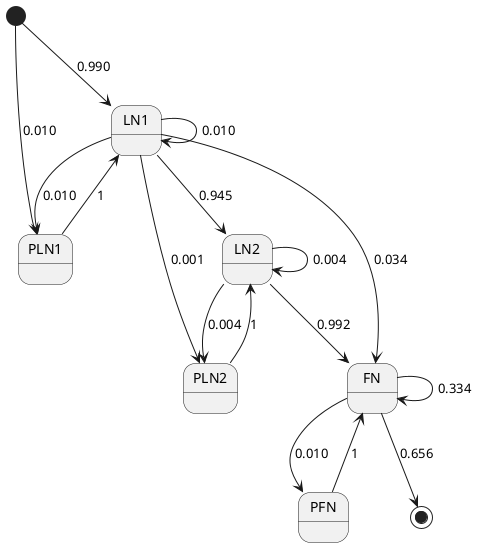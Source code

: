 @startuml Name Parser State Diagram - Last name 1 first

[*] --> LN1: 0.990
[*] --> PLN1: 0.010
LN1 --> LN1: 0.010
LN1 --> PLN1: 0.010
LN1 --> LN2: 0.945
LN1 --> PLN2: 0.001
LN1 --> FN: 0.034
PLN1 --> LN1: 1
LN2 --> LN2: 0.004
LN2 --> PLN2: 0.004
LN2 --> FN: 0.992
PLN2 --> LN2: 1
FN --> FN: 0.334
FN --> PFN: 0.010
FN --> [*]: 0.656
PFN --> FN: 1

@enduml